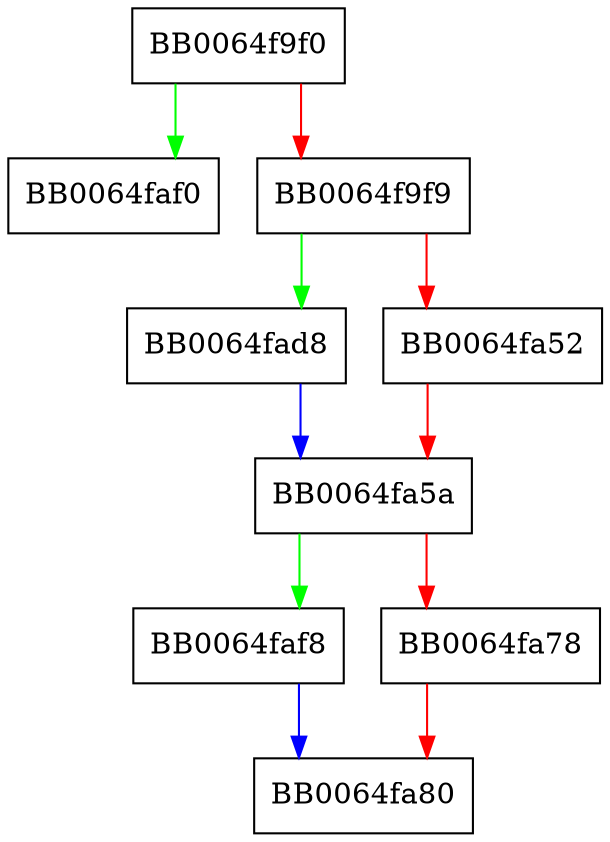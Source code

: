 digraph TS_REQ_print_bio {
  node [shape="box"];
  graph [splines=ortho];
  BB0064f9f0 -> BB0064faf0 [color="green"];
  BB0064f9f0 -> BB0064f9f9 [color="red"];
  BB0064f9f9 -> BB0064fad8 [color="green"];
  BB0064f9f9 -> BB0064fa52 [color="red"];
  BB0064fa52 -> BB0064fa5a [color="red"];
  BB0064fa5a -> BB0064faf8 [color="green"];
  BB0064fa5a -> BB0064fa78 [color="red"];
  BB0064fa78 -> BB0064fa80 [color="red"];
  BB0064fad8 -> BB0064fa5a [color="blue"];
  BB0064faf8 -> BB0064fa80 [color="blue"];
}